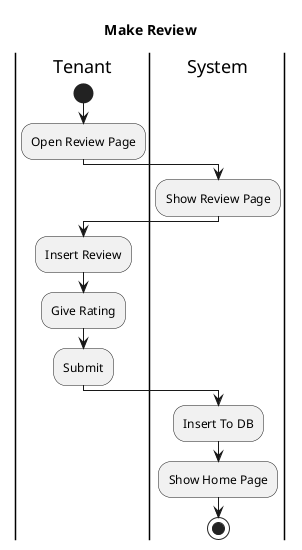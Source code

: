 @startuml
title Make Review
|Tenant|
start
    :Open Review Page;

|System|
    :Show Review Page;

|Tenant|
    :Insert Review;
    :Give Rating;
    :Submit;

|System|
    :Insert To DB;
    :Show Home Page;

stop
@enduml